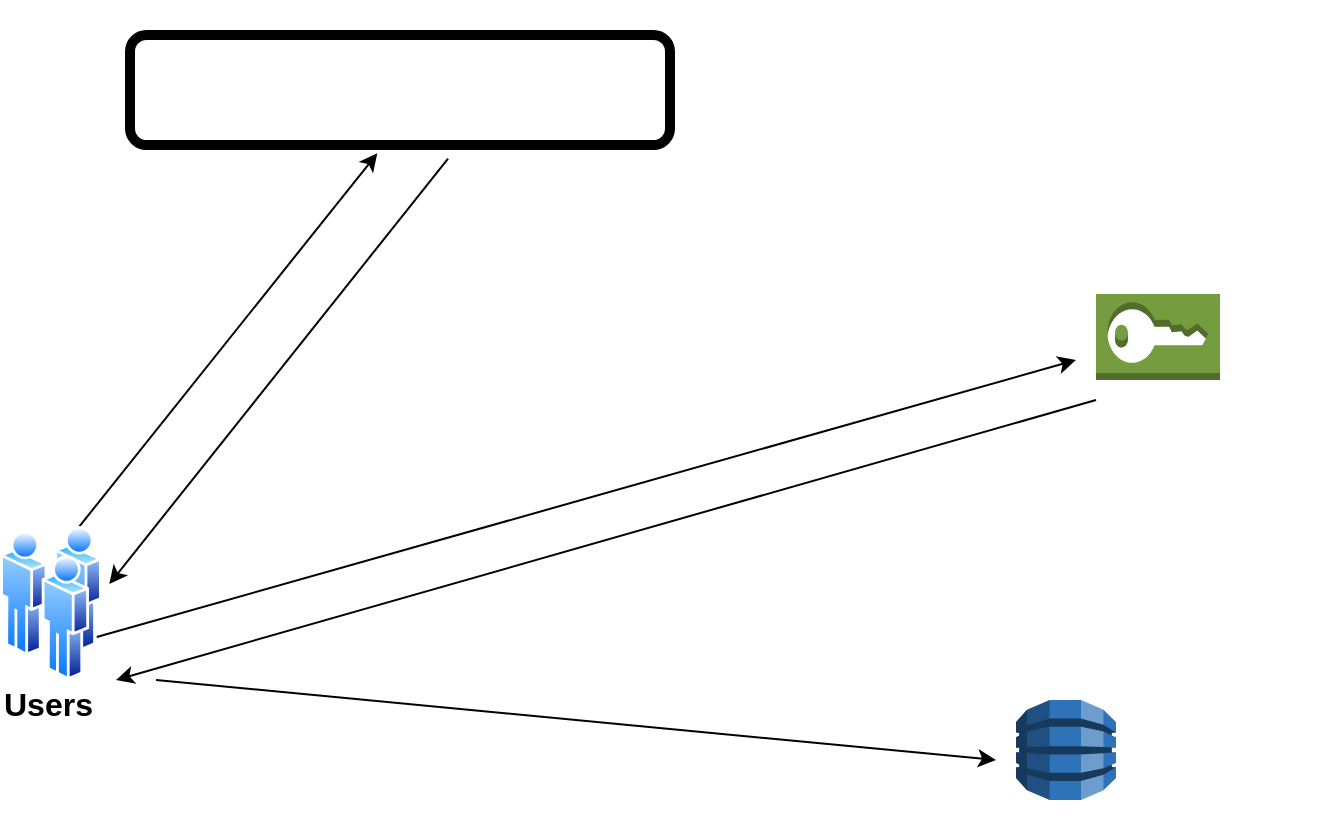 <mxfile version="11.2.5" type="github" pages="1"><diagram id="92TK9ZJMxSElrLkwnCSG" name="Page-1"><mxGraphModel dx="782" dy="471" grid="1" gridSize="10" guides="1" tooltips="1" connect="1" arrows="1" fold="1" page="1" pageScale="1" pageWidth="850" pageHeight="1100" math="0" shadow="0"><root><mxCell id="0"/><mxCell id="1" parent="0"/><mxCell id="Jir1Uex4Tl5-Vo3YAvc0-17" style="edgeStyle=none;rounded=0;orthogonalLoop=1;jettySize=auto;html=1;" edge="1" parent="1"><mxGeometry relative="1" as="geometry"><mxPoint x="80" y="360" as="targetPoint"/><mxPoint x="570" y="220" as="sourcePoint"/></mxGeometry></mxCell><mxCell id="Jir1Uex4Tl5-Vo3YAvc0-1" value="" style="outlineConnect=0;dashed=0;verticalLabelPosition=bottom;verticalAlign=top;align=center;html=1;shape=mxgraph.aws3.sts;fillColor=#759C3E;gradientColor=none;" vertex="1" parent="1"><mxGeometry x="570" y="167" width="62" height="43" as="geometry"/></mxCell><mxCell id="Jir1Uex4Tl5-Vo3YAvc0-8" style="rounded=0;orthogonalLoop=1;jettySize=auto;html=1;exitX=0.75;exitY=0;exitDx=0;exitDy=0;entryX=0.458;entryY=1.076;entryDx=0;entryDy=0;entryPerimeter=0;" edge="1" parent="1" source="Jir1Uex4Tl5-Vo3YAvc0-2" target="Jir1Uex4Tl5-Vo3YAvc0-23"><mxGeometry relative="1" as="geometry"><mxPoint x="221.5" y="80" as="targetPoint"/></mxGeometry></mxCell><mxCell id="Jir1Uex4Tl5-Vo3YAvc0-15" style="edgeStyle=none;rounded=0;orthogonalLoop=1;jettySize=auto;html=1;exitX=1;exitY=0.75;exitDx=0;exitDy=0;" edge="1" parent="1" source="Jir1Uex4Tl5-Vo3YAvc0-2"><mxGeometry relative="1" as="geometry"><mxPoint x="560" y="200" as="targetPoint"/></mxGeometry></mxCell><mxCell id="Jir1Uex4Tl5-Vo3YAvc0-21" style="edgeStyle=none;rounded=0;orthogonalLoop=1;jettySize=auto;html=1;fontSize=16;" edge="1" parent="1"><mxGeometry relative="1" as="geometry"><mxPoint x="520" y="400" as="targetPoint"/><mxPoint x="100" y="360" as="sourcePoint"/></mxGeometry></mxCell><mxCell id="Jir1Uex4Tl5-Vo3YAvc0-2" value="" style="aspect=fixed;perimeter=ellipsePerimeter;html=1;align=center;shadow=0;dashed=0;spacingTop=3;image;image=img/lib/active_directory/users.svg;" vertex="1" parent="1"><mxGeometry x="22" y="283" width="51" height="77" as="geometry"/></mxCell><mxCell id="Jir1Uex4Tl5-Vo3YAvc0-3" value="" style="shape=image;html=1;verticalAlign=top;verticalLabelPosition=bottom;labelBackgroundColor=#ffffff;imageAspect=0;aspect=fixed;image=https://cdn1.iconfinder.com/data/icons/company-identity/100/new-google-favicon-128.png" vertex="1" parent="1"><mxGeometry x="190" y="40" width="40" height="40" as="geometry"/></mxCell><mxCell id="Jir1Uex4Tl5-Vo3YAvc0-4" value="" style="shape=image;html=1;verticalAlign=top;verticalLabelPosition=bottom;labelBackgroundColor=#ffffff;imageAspect=0;aspect=fixed;image=https://cdn1.iconfinder.com/data/icons/company-identity/100/new-twitter-logo-vector-128.png" vertex="1" parent="1"><mxGeometry x="230" y="41" width="38" height="38" as="geometry"/></mxCell><mxCell id="Jir1Uex4Tl5-Vo3YAvc0-5" value="" style="shape=image;html=1;verticalAlign=top;verticalLabelPosition=bottom;labelBackgroundColor=#ffffff;imageAspect=0;aspect=fixed;image=https://cdn1.iconfinder.com/data/icons/company-identity/100/apple-classic-logo-vector-128.png" vertex="1" parent="1"><mxGeometry x="280" y="40" width="40" height="40" as="geometry"/></mxCell><mxCell id="Jir1Uex4Tl5-Vo3YAvc0-6" value="" style="shape=image;html=1;verticalAlign=top;verticalLabelPosition=bottom;labelBackgroundColor=#ffffff;imageAspect=0;aspect=fixed;image=https://cdn1.iconfinder.com/data/icons/company-identity/100/amazon-logo-vector-128.png" vertex="1" parent="1"><mxGeometry x="100" y="20" width="90" height="90" as="geometry"/></mxCell><mxCell id="Jir1Uex4Tl5-Vo3YAvc0-11" style="edgeStyle=none;rounded=0;orthogonalLoop=1;jettySize=auto;html=1;exitX=0.589;exitY=1.124;exitDx=0;exitDy=0;entryX=1.072;entryY=0.377;entryDx=0;entryDy=0;entryPerimeter=0;exitPerimeter=0;" edge="1" parent="1" source="Jir1Uex4Tl5-Vo3YAvc0-23" target="Jir1Uex4Tl5-Vo3YAvc0-2"><mxGeometry relative="1" as="geometry"><mxPoint x="100" y="280" as="targetPoint"/><mxPoint x="252.083" y="86.65" as="sourcePoint"/></mxGeometry></mxCell><mxCell id="Jir1Uex4Tl5-Vo3YAvc0-9" value="Users&amp;nbsp;" style="text;html=1;resizable=0;points=[];autosize=1;align=left;verticalAlign=top;spacingTop=-4;fontStyle=1;strokeWidth=5;fontSize=16;" vertex="1" parent="1"><mxGeometry x="22" y="360" width="50" height="20" as="geometry"/></mxCell><mxCell id="Jir1Uex4Tl5-Vo3YAvc0-10" value="" style="shape=image;html=1;verticalAlign=top;verticalLabelPosition=bottom;labelBackgroundColor=#ffffff;imageAspect=0;aspect=fixed;image=https://cdn3.iconfinder.com/data/icons/letters-and-numbers-1/32/number_1_blue-128.png;fillColor=none;" vertex="1" parent="1"><mxGeometry x="100" y="141" width="29" height="29" as="geometry"/></mxCell><mxCell id="Jir1Uex4Tl5-Vo3YAvc0-14" value="" style="shape=image;html=1;verticalAlign=top;verticalLabelPosition=bottom;labelBackgroundColor=#ffffff;imageAspect=0;aspect=fixed;image=https://cdn3.iconfinder.com/data/icons/letters-and-numbers-1/32/number_2_blue-128.png;fillColor=none;" vertex="1" parent="1"><mxGeometry x="182" y="187.5" width="28" height="28" as="geometry"/></mxCell><mxCell id="Jir1Uex4Tl5-Vo3YAvc0-16" value="" style="shape=image;html=1;verticalAlign=top;verticalLabelPosition=bottom;labelBackgroundColor=#ffffff;imageAspect=0;aspect=fixed;image=https://cdn3.iconfinder.com/data/icons/letters-and-numbers-1/32/number_3_blue-128.png;fillColor=none;" vertex="1" parent="1"><mxGeometry x="383" y="218" width="26" height="26" as="geometry"/></mxCell><mxCell id="Jir1Uex4Tl5-Vo3YAvc0-18" value="" style="shape=image;html=1;verticalAlign=top;verticalLabelPosition=bottom;labelBackgroundColor=#ffffff;imageAspect=0;aspect=fixed;image=https://cdn3.iconfinder.com/data/icons/letters-and-numbers-1/32/number_4_blue-128.png;fillColor=none;" vertex="1" parent="1"><mxGeometry x="385" y="270" width="30" height="30" as="geometry"/></mxCell><mxCell id="Jir1Uex4Tl5-Vo3YAvc0-19" value="" style="outlineConnect=0;dashed=0;verticalLabelPosition=bottom;verticalAlign=top;align=center;html=1;shape=mxgraph.aws3.dynamo_db;fillColor=#2E73B8;gradientColor=none;strokeWidth=5;fontSize=16;" vertex="1" parent="1"><mxGeometry x="530" y="370" width="50" height="50" as="geometry"/></mxCell><mxCell id="Jir1Uex4Tl5-Vo3YAvc0-20" value="" style="shape=image;html=1;verticalAlign=top;verticalLabelPosition=bottom;labelBackgroundColor=#ffffff;imageAspect=0;aspect=fixed;image=https://cdn2.iconfinder.com/data/icons/amazon-aws-stencils/100/Storage__Content_Delivery_Amazon_S3_Bucket-128.png;strokeWidth=5;fillColor=none;fontSize=16;" vertex="1" parent="1"><mxGeometry x="620" y="360" width="70" height="70" as="geometry"/></mxCell><mxCell id="Jir1Uex4Tl5-Vo3YAvc0-22" value="" style="shape=image;html=1;verticalAlign=top;verticalLabelPosition=bottom;labelBackgroundColor=#ffffff;imageAspect=0;aspect=fixed;image=https://cdn3.iconfinder.com/data/icons/letters-and-numbers-1/32/number_5_blue-128.png;strokeWidth=5;fillColor=none;fontSize=16;" vertex="1" parent="1"><mxGeometry x="222" y="380" width="30" height="30" as="geometry"/></mxCell><mxCell id="Jir1Uex4Tl5-Vo3YAvc0-23" value="" style="rounded=1;whiteSpace=wrap;html=1;strokeWidth=5;fillColor=none;fontSize=16;" vertex="1" parent="1"><mxGeometry x="87" y="37.5" width="270" height="55" as="geometry"/></mxCell></root></mxGraphModel></diagram></mxfile>